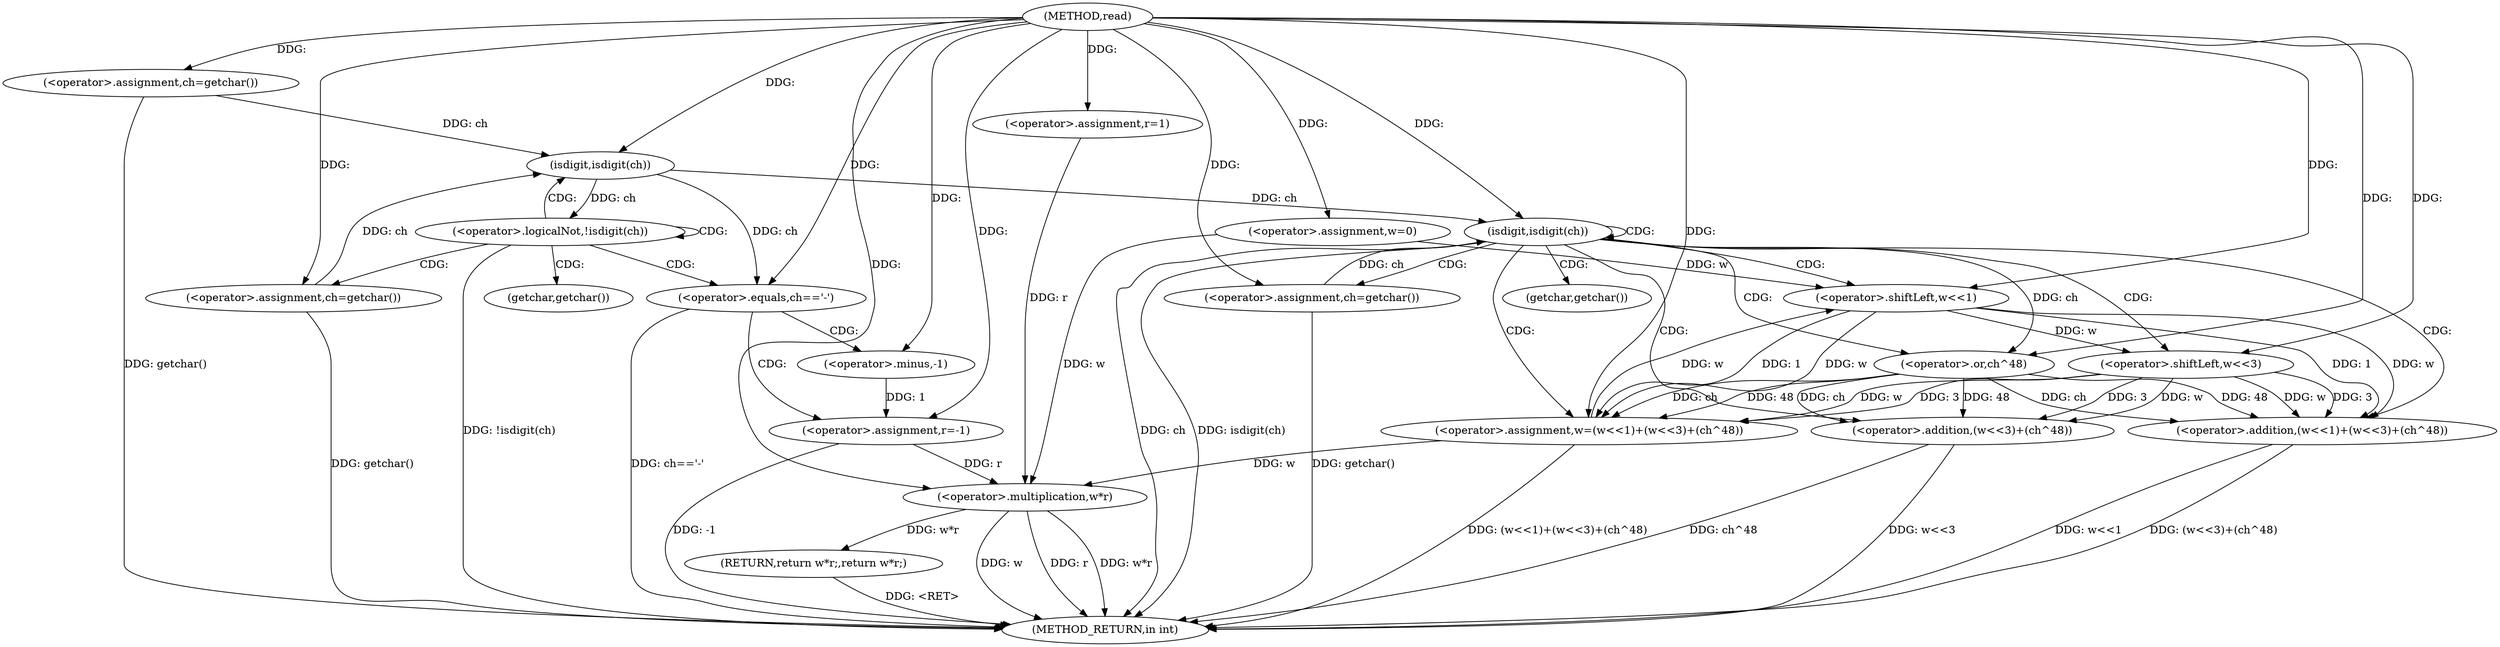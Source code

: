 digraph "read" {  
"1000103" [label = "(METHOD,read)" ]
"1000157" [label = "(METHOD_RETURN,in int)" ]
"1000106" [label = "(<operator>.assignment,w=0)" ]
"1000110" [label = "(<operator>.assignment,r=1)" ]
"1000114" [label = "(<operator>.assignment,ch=getchar())" ]
"1000153" [label = "(RETURN,return w*r;,return w*r;)" ]
"1000118" [label = "(<operator>.logicalNot,!isdigit(ch))" ]
"1000134" [label = "(isdigit,isdigit(ch))" ]
"1000154" [label = "(<operator>.multiplication,w*r)" ]
"1000130" [label = "(<operator>.assignment,ch=getchar())" ]
"1000137" [label = "(<operator>.assignment,w=(w<<1)+(w<<3)+(ch^48))" ]
"1000150" [label = "(<operator>.assignment,ch=getchar())" ]
"1000119" [label = "(isdigit,isdigit(ch))" ]
"1000123" [label = "(<operator>.equals,ch=='-')" ]
"1000126" [label = "(<operator>.assignment,r=-1)" ]
"1000139" [label = "(<operator>.addition,(w<<1)+(w<<3)+(ch^48))" ]
"1000128" [label = "(<operator>.minus,-1)" ]
"1000140" [label = "(<operator>.shiftLeft,w<<1)" ]
"1000143" [label = "(<operator>.addition,(w<<3)+(ch^48))" ]
"1000144" [label = "(<operator>.shiftLeft,w<<3)" ]
"1000147" [label = "(<operator>.or,ch^48)" ]
"1000132" [label = "(getchar,getchar())" ]
"1000152" [label = "(getchar,getchar())" ]
  "1000153" -> "1000157"  [ label = "DDG: <RET>"] 
  "1000114" -> "1000157"  [ label = "DDG: getchar()"] 
  "1000118" -> "1000157"  [ label = "DDG: !isdigit(ch)"] 
  "1000134" -> "1000157"  [ label = "DDG: ch"] 
  "1000134" -> "1000157"  [ label = "DDG: isdigit(ch)"] 
  "1000154" -> "1000157"  [ label = "DDG: w"] 
  "1000154" -> "1000157"  [ label = "DDG: r"] 
  "1000154" -> "1000157"  [ label = "DDG: w*r"] 
  "1000139" -> "1000157"  [ label = "DDG: w<<1"] 
  "1000143" -> "1000157"  [ label = "DDG: w<<3"] 
  "1000143" -> "1000157"  [ label = "DDG: ch^48"] 
  "1000139" -> "1000157"  [ label = "DDG: (w<<3)+(ch^48)"] 
  "1000137" -> "1000157"  [ label = "DDG: (w<<1)+(w<<3)+(ch^48)"] 
  "1000150" -> "1000157"  [ label = "DDG: getchar()"] 
  "1000123" -> "1000157"  [ label = "DDG: ch=='-'"] 
  "1000126" -> "1000157"  [ label = "DDG: -1"] 
  "1000130" -> "1000157"  [ label = "DDG: getchar()"] 
  "1000103" -> "1000106"  [ label = "DDG: "] 
  "1000103" -> "1000110"  [ label = "DDG: "] 
  "1000103" -> "1000114"  [ label = "DDG: "] 
  "1000154" -> "1000153"  [ label = "DDG: w*r"] 
  "1000119" -> "1000118"  [ label = "DDG: ch"] 
  "1000103" -> "1000130"  [ label = "DDG: "] 
  "1000119" -> "1000134"  [ label = "DDG: ch"] 
  "1000150" -> "1000134"  [ label = "DDG: ch"] 
  "1000103" -> "1000134"  [ label = "DDG: "] 
  "1000147" -> "1000137"  [ label = "DDG: ch"] 
  "1000147" -> "1000137"  [ label = "DDG: 48"] 
  "1000144" -> "1000137"  [ label = "DDG: 3"] 
  "1000144" -> "1000137"  [ label = "DDG: w"] 
  "1000140" -> "1000137"  [ label = "DDG: 1"] 
  "1000140" -> "1000137"  [ label = "DDG: w"] 
  "1000103" -> "1000150"  [ label = "DDG: "] 
  "1000106" -> "1000154"  [ label = "DDG: w"] 
  "1000137" -> "1000154"  [ label = "DDG: w"] 
  "1000103" -> "1000154"  [ label = "DDG: "] 
  "1000110" -> "1000154"  [ label = "DDG: r"] 
  "1000126" -> "1000154"  [ label = "DDG: r"] 
  "1000114" -> "1000119"  [ label = "DDG: ch"] 
  "1000130" -> "1000119"  [ label = "DDG: ch"] 
  "1000103" -> "1000119"  [ label = "DDG: "] 
  "1000128" -> "1000126"  [ label = "DDG: 1"] 
  "1000103" -> "1000137"  [ label = "DDG: "] 
  "1000119" -> "1000123"  [ label = "DDG: ch"] 
  "1000103" -> "1000123"  [ label = "DDG: "] 
  "1000103" -> "1000126"  [ label = "DDG: "] 
  "1000140" -> "1000139"  [ label = "DDG: 1"] 
  "1000140" -> "1000139"  [ label = "DDG: w"] 
  "1000147" -> "1000139"  [ label = "DDG: ch"] 
  "1000147" -> "1000139"  [ label = "DDG: 48"] 
  "1000144" -> "1000139"  [ label = "DDG: 3"] 
  "1000144" -> "1000139"  [ label = "DDG: w"] 
  "1000103" -> "1000128"  [ label = "DDG: "] 
  "1000106" -> "1000140"  [ label = "DDG: w"] 
  "1000137" -> "1000140"  [ label = "DDG: w"] 
  "1000103" -> "1000140"  [ label = "DDG: "] 
  "1000144" -> "1000143"  [ label = "DDG: 3"] 
  "1000144" -> "1000143"  [ label = "DDG: w"] 
  "1000147" -> "1000143"  [ label = "DDG: ch"] 
  "1000147" -> "1000143"  [ label = "DDG: 48"] 
  "1000140" -> "1000144"  [ label = "DDG: w"] 
  "1000103" -> "1000144"  [ label = "DDG: "] 
  "1000134" -> "1000147"  [ label = "DDG: ch"] 
  "1000103" -> "1000147"  [ label = "DDG: "] 
  "1000118" -> "1000132"  [ label = "CDG: "] 
  "1000118" -> "1000123"  [ label = "CDG: "] 
  "1000118" -> "1000119"  [ label = "CDG: "] 
  "1000118" -> "1000130"  [ label = "CDG: "] 
  "1000118" -> "1000118"  [ label = "CDG: "] 
  "1000134" -> "1000143"  [ label = "CDG: "] 
  "1000134" -> "1000137"  [ label = "CDG: "] 
  "1000134" -> "1000147"  [ label = "CDG: "] 
  "1000134" -> "1000152"  [ label = "CDG: "] 
  "1000134" -> "1000150"  [ label = "CDG: "] 
  "1000134" -> "1000139"  [ label = "CDG: "] 
  "1000134" -> "1000144"  [ label = "CDG: "] 
  "1000134" -> "1000140"  [ label = "CDG: "] 
  "1000134" -> "1000134"  [ label = "CDG: "] 
  "1000123" -> "1000126"  [ label = "CDG: "] 
  "1000123" -> "1000128"  [ label = "CDG: "] 
}
